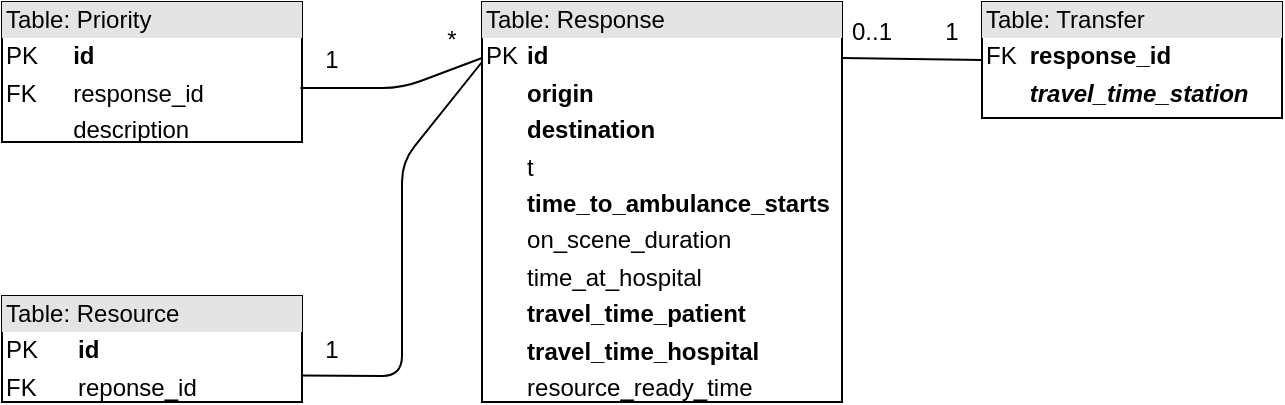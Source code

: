 <mxfile version="12.3.2" type="device" pages="1"><diagram id="NwQjBXzm_egFfH6iz95A" name="Page-1"><mxGraphModel dx="1102" dy="852" grid="1" gridSize="10" guides="1" tooltips="1" connect="1" arrows="1" fold="1" page="1" pageScale="1" pageWidth="850" pageHeight="1100" math="0" shadow="0"><root><mxCell id="0"/><mxCell id="1" parent="0"/><mxCell id="B0YwN70ELpUT9z8plQD4-1" value="&lt;div style=&quot;box-sizing: border-box ; width: 100% ; background: #e4e4e4 ; padding: 2px&quot;&gt;Table: Response&lt;/div&gt;&lt;table style=&quot;width: 100% ; font-size: 1em&quot; cellpadding=&quot;2&quot; cellspacing=&quot;0&quot;&gt;&lt;tbody&gt;&lt;tr&gt;&lt;td&gt;PK&lt;/td&gt;&lt;td&gt;&lt;b&gt;id&lt;/b&gt;&lt;/td&gt;&lt;/tr&gt;&lt;tr&gt;&lt;td&gt;&lt;br&gt;&lt;/td&gt;&lt;td&gt;&lt;b&gt;origin&lt;/b&gt;&lt;/td&gt;&lt;/tr&gt;&lt;tr&gt;&lt;td&gt;&lt;br&gt;&lt;/td&gt;&lt;td&gt;&lt;b&gt;destination&lt;/b&gt;&lt;/td&gt;&lt;/tr&gt;&lt;tr&gt;&lt;td&gt;&lt;br&gt;&lt;/td&gt;&lt;td&gt;t&lt;/td&gt;&lt;/tr&gt;&lt;tr&gt;&lt;td&gt;&lt;br&gt;&lt;/td&gt;&lt;td&gt;&lt;b&gt;time_to_ambulance_starts&lt;/b&gt;&lt;/td&gt;&lt;/tr&gt;&lt;tr&gt;&lt;td&gt;&lt;br&gt;&lt;/td&gt;&lt;td&gt;on_scene_duration&lt;/td&gt;&lt;/tr&gt;&lt;tr&gt;&lt;td&gt;&lt;br&gt;&lt;/td&gt;&lt;td&gt;time_at_hospital&lt;/td&gt;&lt;/tr&gt;&lt;tr&gt;&lt;td&gt;&lt;br&gt;&lt;/td&gt;&lt;td&gt;&lt;b&gt;travel_time_patient&lt;/b&gt;&lt;/td&gt;&lt;/tr&gt;&lt;tr&gt;&lt;td&gt;&lt;br&gt;&lt;/td&gt;&lt;td&gt;&lt;b&gt;travel_time_hospital&lt;/b&gt;&lt;/td&gt;&lt;/tr&gt;&lt;tr&gt;&lt;td&gt;&lt;br&gt;&lt;/td&gt;&lt;td&gt;resource_ready_time&lt;/td&gt;&lt;/tr&gt;&lt;/tbody&gt;&lt;/table&gt;" style="verticalAlign=top;align=left;overflow=fill;html=1;" parent="1" vertex="1"><mxGeometry x="340" y="30" width="180" height="200" as="geometry"/></mxCell><mxCell id="B0YwN70ELpUT9z8plQD4-2" value="&lt;div style=&quot;box-sizing: border-box ; width: 100% ; background: #e4e4e4 ; padding: 2px&quot;&gt;Table: Priority&lt;/div&gt;&lt;table style=&quot;width: 100% ; font-size: 1em&quot; cellpadding=&quot;2&quot; cellspacing=&quot;0&quot;&gt;&lt;tbody&gt;&lt;tr&gt;&lt;td&gt;PK&lt;/td&gt;&lt;td&gt;&lt;b&gt;id&lt;/b&gt;&lt;/td&gt;&lt;/tr&gt;&lt;tr&gt;&lt;td&gt;FK&lt;/td&gt;&lt;td&gt;response_id&lt;/td&gt;&lt;/tr&gt;&lt;tr&gt;&lt;td&gt;&lt;br&gt;&lt;/td&gt;&lt;td&gt;description&lt;/td&gt;&lt;/tr&gt;&lt;/tbody&gt;&lt;/table&gt;" style="verticalAlign=top;align=left;overflow=fill;html=1;" parent="1" vertex="1"><mxGeometry x="100" y="30" width="150" height="70" as="geometry"/></mxCell><mxCell id="B0YwN70ELpUT9z8plQD4-3" value="&lt;div style=&quot;box-sizing: border-box ; width: 100% ; background: #e4e4e4 ; padding: 2px&quot;&gt;Table: Transfer&lt;/div&gt;&lt;table style=&quot;width: 100% ; font-size: 1em&quot; cellpadding=&quot;2&quot; cellspacing=&quot;0&quot;&gt;&lt;tbody&gt;&lt;tr&gt;&lt;td&gt;FK&lt;/td&gt;&lt;td&gt;&lt;b&gt;response_id&lt;/b&gt;&lt;/td&gt;&lt;/tr&gt;&lt;tr&gt;&lt;td&gt;&lt;br&gt;&lt;/td&gt;&lt;td&gt;&lt;i&gt;&lt;b&gt;travel_time_station&lt;/b&gt;&lt;/i&gt;&lt;/td&gt;&lt;/tr&gt;&lt;tr&gt;&lt;td&gt;&lt;br&gt;&lt;/td&gt;&lt;td&gt;&lt;/td&gt;&lt;/tr&gt;&lt;/tbody&gt;&lt;/table&gt;" style="verticalAlign=top;align=left;overflow=fill;html=1;" parent="1" vertex="1"><mxGeometry x="590" y="30" width="150" height="58" as="geometry"/></mxCell><mxCell id="B0YwN70ELpUT9z8plQD4-4" value="&lt;div style=&quot;box-sizing: border-box ; width: 100% ; background: #e4e4e4 ; padding: 2px&quot;&gt;Table: Resource&lt;/div&gt;&lt;table style=&quot;width: 100% ; font-size: 1em&quot; cellpadding=&quot;2&quot; cellspacing=&quot;0&quot;&gt;&lt;tbody&gt;&lt;tr&gt;&lt;td&gt;PK&lt;/td&gt;&lt;td&gt;&lt;b&gt;id&lt;/b&gt;&lt;/td&gt;&lt;/tr&gt;&lt;tr&gt;&lt;td&gt;FK&lt;/td&gt;&lt;td&gt;reponse_id&lt;/td&gt;&lt;/tr&gt;&lt;tr&gt;&lt;td&gt;&lt;/td&gt;&lt;td&gt;&lt;/td&gt;&lt;/tr&gt;&lt;/tbody&gt;&lt;/table&gt;" style="verticalAlign=top;align=left;overflow=fill;html=1;" parent="1" vertex="1"><mxGeometry x="100" y="177" width="150" height="53" as="geometry"/></mxCell><mxCell id="B0YwN70ELpUT9z8plQD4-9" value="" style="endArrow=none;html=1;entryX=0.995;entryY=0.614;entryDx=0;entryDy=0;entryPerimeter=0;exitX=0;exitY=0.14;exitDx=0;exitDy=0;exitPerimeter=0;" parent="1" source="B0YwN70ELpUT9z8plQD4-1" target="B0YwN70ELpUT9z8plQD4-2" edge="1"><mxGeometry width="50" height="50" relative="1" as="geometry"><mxPoint x="360" y="60" as="sourcePoint"/><mxPoint x="501" y="49.5" as="targetPoint"/><Array as="points"><mxPoint x="300" y="73"/></Array></mxGeometry></mxCell><mxCell id="SYS5sdpAYK8azX8-9jCI-1" value="" style="endArrow=none;html=1;entryX=0;entryY=0.5;entryDx=0;entryDy=0;" parent="1" target="B0YwN70ELpUT9z8plQD4-3" edge="1"><mxGeometry width="50" height="50" relative="1" as="geometry"><mxPoint x="520" y="58" as="sourcePoint"/><mxPoint x="259" y="82.98" as="targetPoint"/><Array as="points"/></mxGeometry></mxCell><mxCell id="SYS5sdpAYK8azX8-9jCI-2" value="" style="endArrow=none;html=1;entryX=1;entryY=0.75;entryDx=0;entryDy=0;exitX=0;exitY=0.15;exitDx=0;exitDy=0;exitPerimeter=0;" parent="1" source="B0YwN70ELpUT9z8plQD4-1" target="B0YwN70ELpUT9z8plQD4-4" edge="1"><mxGeometry width="50" height="50" relative="1" as="geometry"><mxPoint x="370" y="70" as="sourcePoint"/><mxPoint x="260" y="156" as="targetPoint"/><Array as="points"><mxPoint x="300" y="110"/><mxPoint x="300" y="217"/></Array></mxGeometry></mxCell><mxCell id="SYS5sdpAYK8azX8-9jCI-3" value="1" style="text;html=1;strokeColor=none;fillColor=none;align=center;verticalAlign=middle;whiteSpace=wrap;rounded=0;" parent="1" vertex="1"><mxGeometry x="250" y="49" width="30" height="20" as="geometry"/></mxCell><mxCell id="SYS5sdpAYK8azX8-9jCI-4" value="*" style="text;html=1;strokeColor=none;fillColor=none;align=center;verticalAlign=middle;whiteSpace=wrap;rounded=0;" parent="1" vertex="1"><mxGeometry x="310" y="39" width="30" height="20" as="geometry"/></mxCell><mxCell id="SYS5sdpAYK8azX8-9jCI-5" value="1" style="text;html=1;strokeColor=none;fillColor=none;align=center;verticalAlign=middle;whiteSpace=wrap;rounded=0;" parent="1" vertex="1"><mxGeometry x="250" y="193.5" width="30" height="20" as="geometry"/></mxCell><mxCell id="SYS5sdpAYK8azX8-9jCI-6" value="1" style="text;html=1;strokeColor=none;fillColor=none;align=center;verticalAlign=middle;whiteSpace=wrap;rounded=0;" parent="1" vertex="1"><mxGeometry x="560" y="35" width="30" height="20" as="geometry"/></mxCell><mxCell id="SYS5sdpAYK8azX8-9jCI-7" value="0..1" style="text;html=1;strokeColor=none;fillColor=none;align=center;verticalAlign=middle;whiteSpace=wrap;rounded=0;" parent="1" vertex="1"><mxGeometry x="520" y="35" width="30" height="20" as="geometry"/></mxCell></root></mxGraphModel></diagram></mxfile>